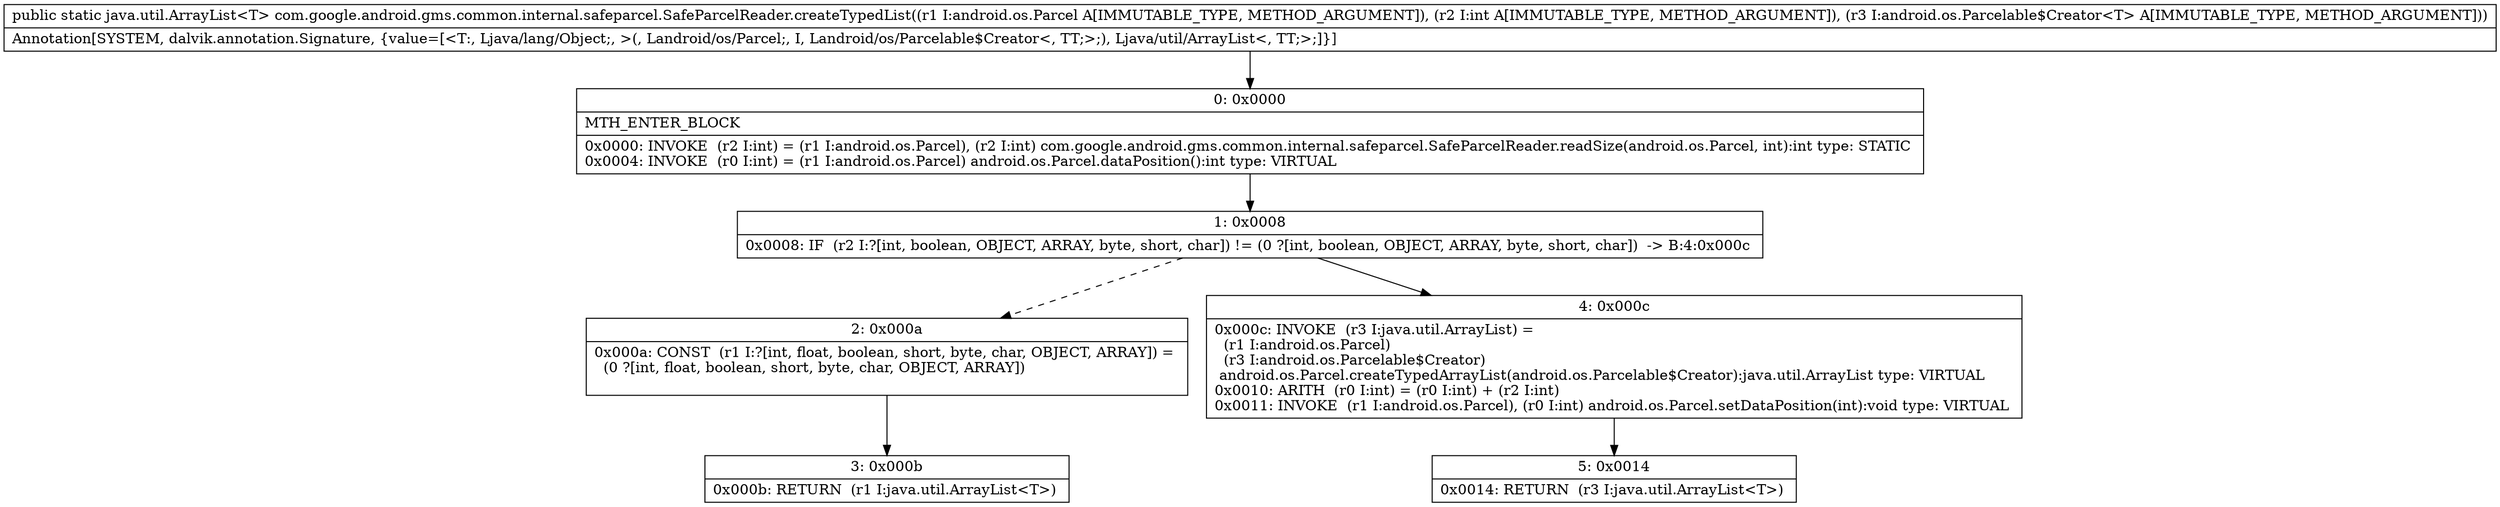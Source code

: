 digraph "CFG forcom.google.android.gms.common.internal.safeparcel.SafeParcelReader.createTypedList(Landroid\/os\/Parcel;ILandroid\/os\/Parcelable$Creator;)Ljava\/util\/ArrayList;" {
Node_0 [shape=record,label="{0\:\ 0x0000|MTH_ENTER_BLOCK\l|0x0000: INVOKE  (r2 I:int) = (r1 I:android.os.Parcel), (r2 I:int) com.google.android.gms.common.internal.safeparcel.SafeParcelReader.readSize(android.os.Parcel, int):int type: STATIC \l0x0004: INVOKE  (r0 I:int) = (r1 I:android.os.Parcel) android.os.Parcel.dataPosition():int type: VIRTUAL \l}"];
Node_1 [shape=record,label="{1\:\ 0x0008|0x0008: IF  (r2 I:?[int, boolean, OBJECT, ARRAY, byte, short, char]) != (0 ?[int, boolean, OBJECT, ARRAY, byte, short, char])  \-\> B:4:0x000c \l}"];
Node_2 [shape=record,label="{2\:\ 0x000a|0x000a: CONST  (r1 I:?[int, float, boolean, short, byte, char, OBJECT, ARRAY]) = \l  (0 ?[int, float, boolean, short, byte, char, OBJECT, ARRAY])\l \l}"];
Node_3 [shape=record,label="{3\:\ 0x000b|0x000b: RETURN  (r1 I:java.util.ArrayList\<T\>) \l}"];
Node_4 [shape=record,label="{4\:\ 0x000c|0x000c: INVOKE  (r3 I:java.util.ArrayList) = \l  (r1 I:android.os.Parcel)\l  (r3 I:android.os.Parcelable$Creator)\l android.os.Parcel.createTypedArrayList(android.os.Parcelable$Creator):java.util.ArrayList type: VIRTUAL \l0x0010: ARITH  (r0 I:int) = (r0 I:int) + (r2 I:int) \l0x0011: INVOKE  (r1 I:android.os.Parcel), (r0 I:int) android.os.Parcel.setDataPosition(int):void type: VIRTUAL \l}"];
Node_5 [shape=record,label="{5\:\ 0x0014|0x0014: RETURN  (r3 I:java.util.ArrayList\<T\>) \l}"];
MethodNode[shape=record,label="{public static java.util.ArrayList\<T\> com.google.android.gms.common.internal.safeparcel.SafeParcelReader.createTypedList((r1 I:android.os.Parcel A[IMMUTABLE_TYPE, METHOD_ARGUMENT]), (r2 I:int A[IMMUTABLE_TYPE, METHOD_ARGUMENT]), (r3 I:android.os.Parcelable$Creator\<T\> A[IMMUTABLE_TYPE, METHOD_ARGUMENT]))  | Annotation[SYSTEM, dalvik.annotation.Signature, \{value=[\<T:, Ljava\/lang\/Object;, \>(, Landroid\/os\/Parcel;, I, Landroid\/os\/Parcelable$Creator\<, TT;\>;), Ljava\/util\/ArrayList\<, TT;\>;]\}]\l}"];
MethodNode -> Node_0;
Node_0 -> Node_1;
Node_1 -> Node_2[style=dashed];
Node_1 -> Node_4;
Node_2 -> Node_3;
Node_4 -> Node_5;
}

